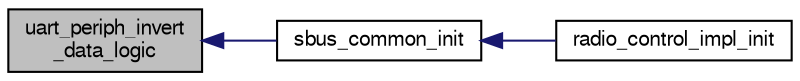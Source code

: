digraph "uart_periph_invert_data_logic"
{
  edge [fontname="FreeSans",fontsize="10",labelfontname="FreeSans",labelfontsize="10"];
  node [fontname="FreeSans",fontsize="10",shape=record];
  rankdir="LR";
  Node1 [label="uart_periph_invert\l_data_logic",height=0.2,width=0.4,color="black", fillcolor="grey75", style="filled", fontcolor="black"];
  Node1 -> Node2 [dir="back",color="midnightblue",fontsize="10",style="solid",fontname="FreeSans"];
  Node2 [label="sbus_common_init",height=0.2,width=0.4,color="black", fillcolor="white", style="filled",URL="$sbus__common_8h.html#a6dc25f3e917b3b706f27972cb0592272",tooltip="Init function. "];
  Node2 -> Node3 [dir="back",color="midnightblue",fontsize="10",style="solid",fontname="FreeSans"];
  Node3 [label="radio_control_impl_init",height=0.2,width=0.4,color="black", fillcolor="white", style="filled",URL="$sbus_8c.html#a6ba4bebf68f7ff39f4569dfe3b1f2832"];
}
